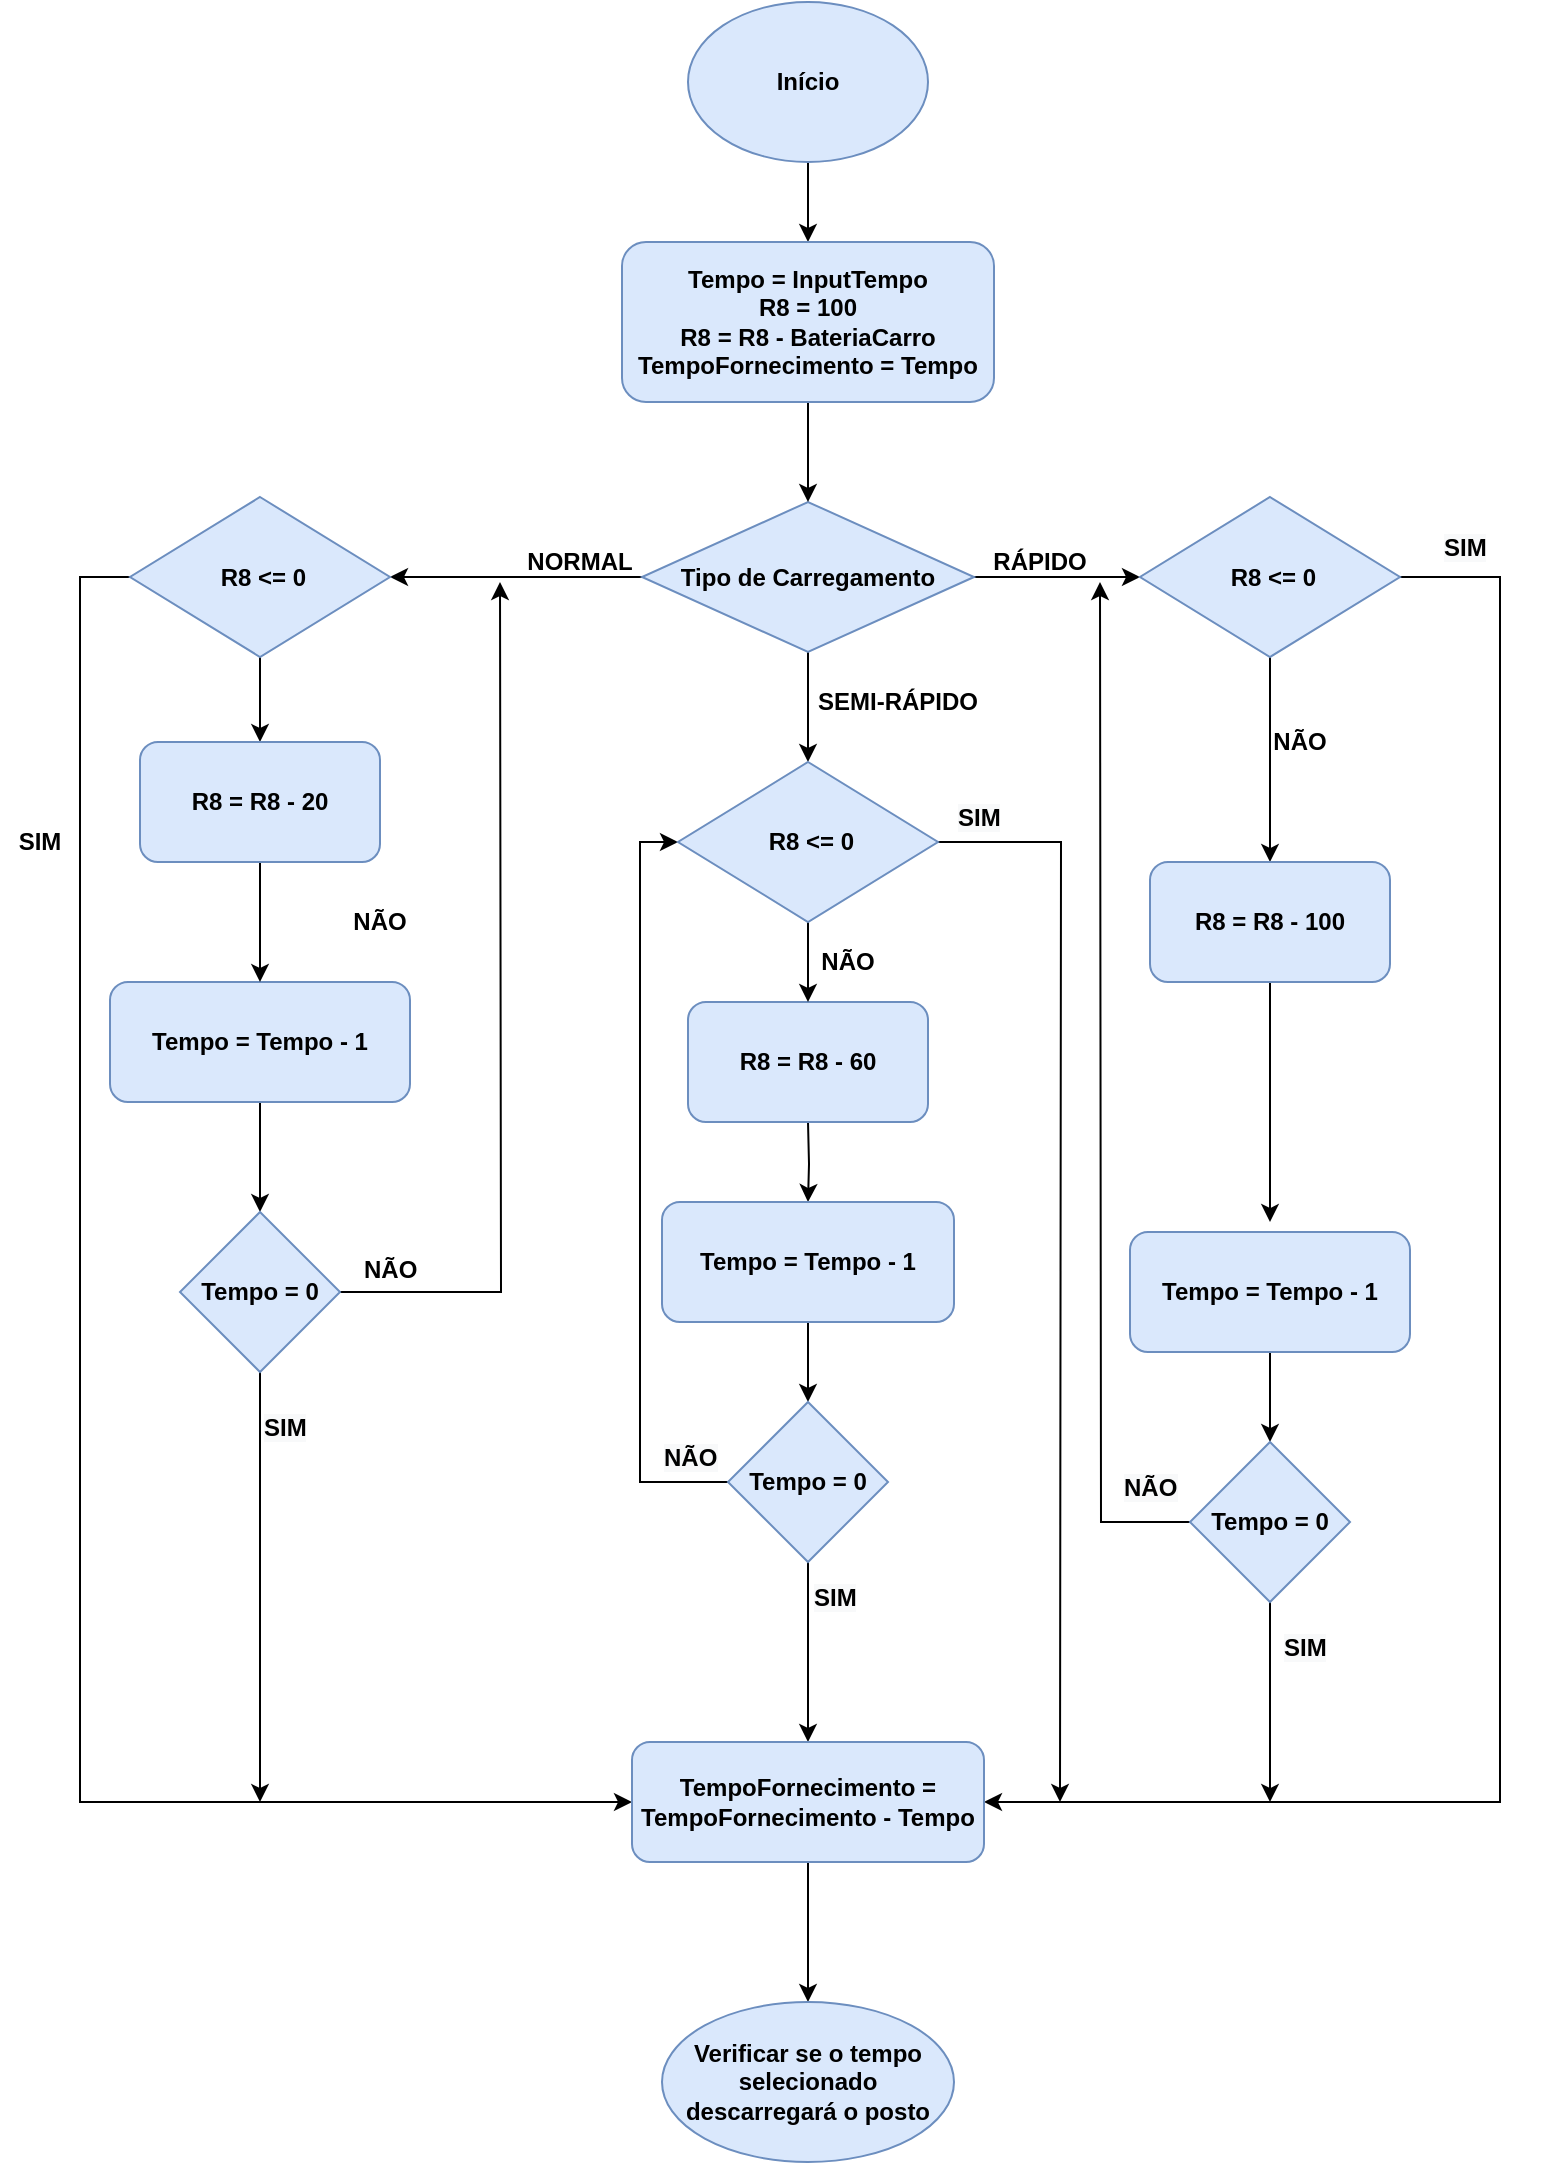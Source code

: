 <mxfile version="13.0.3" type="device"><diagram id="WyDRXe6pHSqX0tqvfSIo" name="Page-1"><mxGraphModel dx="1463" dy="2015" grid="1" gridSize="10" guides="1" tooltips="1" connect="1" arrows="1" fold="1" page="1" pageScale="1" pageWidth="827" pageHeight="1169" math="0" shadow="0"><root><mxCell id="0"/><mxCell id="1" parent="0"/><mxCell id="Aq-VCuY4O50n8GF8thXJ-1" style="edgeStyle=orthogonalEdgeStyle;rounded=0;orthogonalLoop=1;jettySize=auto;html=1;entryX=0.5;entryY=0;entryDx=0;entryDy=0;" edge="1" parent="1" source="Aq-VCuY4O50n8GF8thXJ-2" target="Aq-VCuY4O50n8GF8thXJ-37"><mxGeometry relative="1" as="geometry"/></mxCell><mxCell id="Aq-VCuY4O50n8GF8thXJ-2" value="Início" style="ellipse;whiteSpace=wrap;html=1;fillColor=#dae8fc;strokeColor=#6c8ebf;fontStyle=1" vertex="1" parent="1"><mxGeometry x="354" y="-60" width="120" height="80" as="geometry"/></mxCell><mxCell id="Aq-VCuY4O50n8GF8thXJ-3" style="edgeStyle=orthogonalEdgeStyle;rounded=0;orthogonalLoop=1;jettySize=auto;html=1;entryX=0.5;entryY=0;entryDx=0;entryDy=0;" edge="1" parent="1" source="Aq-VCuY4O50n8GF8thXJ-4" target="Aq-VCuY4O50n8GF8thXJ-15"><mxGeometry relative="1" as="geometry"/></mxCell><mxCell id="Aq-VCuY4O50n8GF8thXJ-4" value="Tempo = Tempo - 1" style="rounded=1;whiteSpace=wrap;html=1;fontStyle=1;fillColor=#dae8fc;strokeColor=#6c8ebf;" vertex="1" parent="1"><mxGeometry x="65" y="430" width="150" height="60" as="geometry"/></mxCell><mxCell id="Aq-VCuY4O50n8GF8thXJ-5" style="edgeStyle=orthogonalEdgeStyle;rounded=0;orthogonalLoop=1;jettySize=auto;html=1;entryX=1;entryY=0.5;entryDx=0;entryDy=0;" edge="1" parent="1" source="Aq-VCuY4O50n8GF8thXJ-8" target="Aq-VCuY4O50n8GF8thXJ-38"><mxGeometry relative="1" as="geometry"><mxPoint x="200" y="227.5" as="targetPoint"/></mxGeometry></mxCell><mxCell id="Aq-VCuY4O50n8GF8thXJ-6" style="edgeStyle=orthogonalEdgeStyle;rounded=0;orthogonalLoop=1;jettySize=auto;html=1;entryX=0;entryY=0.5;entryDx=0;entryDy=0;" edge="1" parent="1" source="Aq-VCuY4O50n8GF8thXJ-8"><mxGeometry relative="1" as="geometry"><mxPoint x="580" y="227.5" as="targetPoint"/></mxGeometry></mxCell><mxCell id="Aq-VCuY4O50n8GF8thXJ-7" style="edgeStyle=orthogonalEdgeStyle;rounded=0;orthogonalLoop=1;jettySize=auto;html=1;entryX=0.5;entryY=0;entryDx=0;entryDy=0;" edge="1" parent="1" source="Aq-VCuY4O50n8GF8thXJ-8"><mxGeometry relative="1" as="geometry"><mxPoint x="414" y="320" as="targetPoint"/></mxGeometry></mxCell><mxCell id="Aq-VCuY4O50n8GF8thXJ-8" value="Tipo de Carregamento" style="rhombus;whiteSpace=wrap;html=1;direction=south;fontStyle=1;fillColor=#dae8fc;strokeColor=#6c8ebf;" vertex="1" parent="1"><mxGeometry x="331" y="190" width="166" height="75" as="geometry"/></mxCell><mxCell id="Aq-VCuY4O50n8GF8thXJ-9" style="edgeStyle=orthogonalEdgeStyle;rounded=0;orthogonalLoop=1;jettySize=auto;html=1;entryX=0.5;entryY=0;entryDx=0;entryDy=0;" edge="1" parent="1"><mxGeometry relative="1" as="geometry"><mxPoint x="140" y="257.5" as="sourcePoint"/><mxPoint x="140" y="310" as="targetPoint"/></mxGeometry></mxCell><mxCell id="Aq-VCuY4O50n8GF8thXJ-10" value="NORMAL" style="text;html=1;strokeColor=none;fillColor=none;align=center;verticalAlign=middle;whiteSpace=wrap;rounded=0;fontStyle=1" vertex="1" parent="1"><mxGeometry x="280" y="210" width="40" height="20" as="geometry"/></mxCell><mxCell id="Aq-VCuY4O50n8GF8thXJ-11" value="SEMI-RÁPIDO" style="text;html=1;strokeColor=none;fillColor=none;align=center;verticalAlign=middle;whiteSpace=wrap;rounded=0;fontStyle=1" vertex="1" parent="1"><mxGeometry x="414" y="280" width="90" height="20" as="geometry"/></mxCell><mxCell id="Aq-VCuY4O50n8GF8thXJ-12" value="RÁPIDO" style="text;html=1;strokeColor=none;fillColor=none;align=center;verticalAlign=middle;whiteSpace=wrap;rounded=0;fontStyle=1" vertex="1" parent="1"><mxGeometry x="510" y="210" width="40" height="20" as="geometry"/></mxCell><mxCell id="Aq-VCuY4O50n8GF8thXJ-13" style="edgeStyle=orthogonalEdgeStyle;rounded=0;orthogonalLoop=1;jettySize=auto;html=1;" edge="1" parent="1" source="Aq-VCuY4O50n8GF8thXJ-15"><mxGeometry relative="1" as="geometry"><mxPoint x="260" y="230" as="targetPoint"/></mxGeometry></mxCell><mxCell id="Aq-VCuY4O50n8GF8thXJ-58" style="edgeStyle=orthogonalEdgeStyle;rounded=0;orthogonalLoop=1;jettySize=auto;html=1;" edge="1" parent="1" source="Aq-VCuY4O50n8GF8thXJ-15"><mxGeometry relative="1" as="geometry"><mxPoint x="140" y="840" as="targetPoint"/></mxGeometry></mxCell><mxCell id="Aq-VCuY4O50n8GF8thXJ-15" value="Tempo = 0" style="rhombus;whiteSpace=wrap;html=1;fontStyle=1;fillColor=#dae8fc;strokeColor=#6c8ebf;" vertex="1" parent="1"><mxGeometry x="100" y="545" width="80" height="80" as="geometry"/></mxCell><mxCell id="Aq-VCuY4O50n8GF8thXJ-17" value="NÃO" style="text;html=1;strokeColor=none;fillColor=none;align=center;verticalAlign=middle;whiteSpace=wrap;rounded=0;fontStyle=1" vertex="1" parent="1"><mxGeometry x="180" y="390" width="40" height="20" as="geometry"/></mxCell><mxCell id="Aq-VCuY4O50n8GF8thXJ-18" style="edgeStyle=orthogonalEdgeStyle;rounded=0;orthogonalLoop=1;jettySize=auto;html=1;entryX=0.5;entryY=0;entryDx=0;entryDy=0;" edge="1" parent="1" target="Aq-VCuY4O50n8GF8thXJ-21"><mxGeometry relative="1" as="geometry"><mxPoint x="414" y="500" as="sourcePoint"/></mxGeometry></mxCell><mxCell id="Aq-VCuY4O50n8GF8thXJ-19" value="NÃO" style="text;html=1;strokeColor=none;fillColor=none;align=center;verticalAlign=middle;whiteSpace=wrap;rounded=0;fontStyle=1" vertex="1" parent="1"><mxGeometry x="414" y="410" width="40" height="20" as="geometry"/></mxCell><mxCell id="Aq-VCuY4O50n8GF8thXJ-20" style="edgeStyle=orthogonalEdgeStyle;rounded=0;orthogonalLoop=1;jettySize=auto;html=1;entryX=0.5;entryY=0;entryDx=0;entryDy=0;" edge="1" parent="1" source="Aq-VCuY4O50n8GF8thXJ-21" target="Aq-VCuY4O50n8GF8thXJ-26"><mxGeometry relative="1" as="geometry"/></mxCell><mxCell id="Aq-VCuY4O50n8GF8thXJ-21" value="Tempo = Tempo - 1" style="rounded=1;whiteSpace=wrap;html=1;fontStyle=1;fillColor=#dae8fc;strokeColor=#6c8ebf;" vertex="1" parent="1"><mxGeometry x="341" y="540" width="146" height="60" as="geometry"/></mxCell><mxCell id="Aq-VCuY4O50n8GF8thXJ-62" style="edgeStyle=orthogonalEdgeStyle;rounded=0;orthogonalLoop=1;jettySize=auto;html=1;" edge="1" parent="1" source="Aq-VCuY4O50n8GF8thXJ-23" target="Aq-VCuY4O50n8GF8thXJ-61"><mxGeometry relative="1" as="geometry"/></mxCell><mxCell id="Aq-VCuY4O50n8GF8thXJ-23" value="Tempo = Tempo - 1" style="rounded=1;whiteSpace=wrap;html=1;fontStyle=1;fillColor=#dae8fc;strokeColor=#6c8ebf;" vertex="1" parent="1"><mxGeometry x="575" y="555" width="140" height="60" as="geometry"/></mxCell><mxCell id="Aq-VCuY4O50n8GF8thXJ-24" style="edgeStyle=orthogonalEdgeStyle;rounded=0;orthogonalLoop=1;jettySize=auto;html=1;entryX=0;entryY=0.5;entryDx=0;entryDy=0;" edge="1" parent="1" source="Aq-VCuY4O50n8GF8thXJ-26" target="Aq-VCuY4O50n8GF8thXJ-49"><mxGeometry relative="1" as="geometry"><Array as="points"><mxPoint x="330" y="680"/><mxPoint x="330" y="360"/></Array></mxGeometry></mxCell><mxCell id="Aq-VCuY4O50n8GF8thXJ-59" style="edgeStyle=orthogonalEdgeStyle;rounded=0;orthogonalLoop=1;jettySize=auto;html=1;entryX=0.5;entryY=0;entryDx=0;entryDy=0;" edge="1" parent="1" source="Aq-VCuY4O50n8GF8thXJ-26" target="Aq-VCuY4O50n8GF8thXJ-53"><mxGeometry relative="1" as="geometry"/></mxCell><mxCell id="Aq-VCuY4O50n8GF8thXJ-26" value="Tempo = 0" style="rhombus;whiteSpace=wrap;html=1;fontStyle=1;fillColor=#dae8fc;strokeColor=#6c8ebf;" vertex="1" parent="1"><mxGeometry x="374" y="640" width="80" height="80" as="geometry"/></mxCell><mxCell id="Aq-VCuY4O50n8GF8thXJ-27" style="edgeStyle=orthogonalEdgeStyle;rounded=0;orthogonalLoop=1;jettySize=auto;html=1;entryX=0.5;entryY=0;entryDx=0;entryDy=0;" edge="1" parent="1" target="Aq-VCuY4O50n8GF8thXJ-33"><mxGeometry relative="1" as="geometry"><mxPoint x="414.0" y="870" as="sourcePoint"/><Array as="points"><mxPoint x="414" y="920"/><mxPoint x="414" y="920"/></Array></mxGeometry></mxCell><mxCell id="Aq-VCuY4O50n8GF8thXJ-29" value="SIM" style="text;html=1;strokeColor=none;fillColor=none;align=center;verticalAlign=middle;whiteSpace=wrap;rounded=0;fontStyle=1" vertex="1" parent="1"><mxGeometry x="10" y="350" width="40" height="20" as="geometry"/></mxCell><mxCell id="Aq-VCuY4O50n8GF8thXJ-30" value="&lt;div&gt;&#10;&#10;&lt;!--StartFragment--&gt;&lt;span style=&quot;color: rgb(0, 0, 0); font-family: Helvetica; font-size: 12px; font-style: normal; font-variant-ligatures: normal; font-variant-caps: normal; letter-spacing: normal; orphans: 2; text-align: center; text-indent: 0px; text-transform: none; widows: 2; word-spacing: 0px; -webkit-text-stroke-width: 0px; background-color: rgb(248, 249, 250); text-decoration-style: initial; text-decoration-color: initial; float: none; display: inline !important;&quot;&gt;SIM&lt;/span&gt;&lt;!--EndFragment--&gt;&#10;&#10;&lt;/div&gt;" style="text;whiteSpace=wrap;html=1;fontStyle=1" vertex="1" parent="1"><mxGeometry x="487" y="305" width="50" height="70" as="geometry"/></mxCell><mxCell id="Aq-VCuY4O50n8GF8thXJ-31" value="&lt;div&gt;NÃO&lt;/div&gt;" style="text;whiteSpace=wrap;html=1;fontStyle=1" vertex="1" parent="1"><mxGeometry x="190" y="560" width="50" height="20" as="geometry"/></mxCell><mxCell id="Aq-VCuY4O50n8GF8thXJ-32" value="&lt;div&gt;&#10;&#10;&lt;!--StartFragment--&gt;&lt;span style=&quot;color: rgb(0, 0, 0); font-family: Helvetica; font-size: 12px; font-style: normal; font-variant-ligatures: normal; font-variant-caps: normal; letter-spacing: normal; orphans: 2; text-align: left; text-indent: 0px; text-transform: none; widows: 2; word-spacing: 0px; -webkit-text-stroke-width: 0px; background-color: rgb(248, 249, 250); text-decoration-style: initial; text-decoration-color: initial; float: none; display: inline !important;&quot;&gt;NÃO&lt;/span&gt;&lt;!--EndFragment--&gt;&#10;&#10;&lt;/div&gt;" style="text;whiteSpace=wrap;html=1;fontStyle=1" vertex="1" parent="1"><mxGeometry x="340" y="625" width="50" height="70" as="geometry"/></mxCell><mxCell id="Aq-VCuY4O50n8GF8thXJ-33" value="Verificar se o tempo selecionado descarregará o posto" style="ellipse;whiteSpace=wrap;html=1;fontStyle=1;fillColor=#dae8fc;strokeColor=#6c8ebf;" vertex="1" parent="1"><mxGeometry x="341" y="940" width="146" height="80" as="geometry"/></mxCell><mxCell id="Aq-VCuY4O50n8GF8thXJ-34" value="&lt;div&gt;&#10;&#10;&lt;!--StartFragment--&gt;&lt;span style=&quot;color: rgb(0, 0, 0); font-family: Helvetica; font-size: 12px; font-style: normal; font-variant-ligatures: normal; font-variant-caps: normal; letter-spacing: normal; orphans: 2; text-align: center; text-indent: 0px; text-transform: none; widows: 2; word-spacing: 0px; -webkit-text-stroke-width: 0px; background-color: rgb(248, 249, 250); text-decoration-style: initial; text-decoration-color: initial; float: none; display: inline !important;&quot;&gt;SIM&lt;/span&gt;&lt;!--EndFragment--&gt;&#10;&#10;&lt;/div&gt;" style="text;whiteSpace=wrap;html=1;fontStyle=1" vertex="1" parent="1"><mxGeometry x="140" y="610" width="50" height="70" as="geometry"/></mxCell><mxCell id="Aq-VCuY4O50n8GF8thXJ-35" value="&lt;div&gt;&#10;&#10;&lt;!--StartFragment--&gt;&lt;span style=&quot;color: rgb(0, 0, 0); font-family: Helvetica; font-size: 12px; font-style: normal; font-variant-ligatures: normal; font-variant-caps: normal; letter-spacing: normal; orphans: 2; text-align: center; text-indent: 0px; text-transform: none; widows: 2; word-spacing: 0px; -webkit-text-stroke-width: 0px; background-color: rgb(248, 249, 250); text-decoration-style: initial; text-decoration-color: initial; float: none; display: inline !important;&quot;&gt;SIM&lt;/span&gt;&lt;!--EndFragment--&gt;&#10;&#10;&lt;/div&gt;" style="text;whiteSpace=wrap;html=1;fontStyle=1" vertex="1" parent="1"><mxGeometry x="415" y="695" width="50" height="70" as="geometry"/></mxCell><mxCell id="Aq-VCuY4O50n8GF8thXJ-36" style="edgeStyle=orthogonalEdgeStyle;rounded=0;orthogonalLoop=1;jettySize=auto;html=1;entryX=0;entryY=0.5;entryDx=0;entryDy=0;" edge="1" parent="1" source="Aq-VCuY4O50n8GF8thXJ-37" target="Aq-VCuY4O50n8GF8thXJ-8"><mxGeometry relative="1" as="geometry"/></mxCell><mxCell id="Aq-VCuY4O50n8GF8thXJ-37" value="Tempo = InputTempo&lt;br&gt;R8 = 100&lt;br&gt;R8 = R8 - BateriaCarro&lt;br&gt;TempoFornecimento = Tempo" style="rounded=1;whiteSpace=wrap;html=1;fillColor=#dae8fc;strokeColor=#6c8ebf;fontStyle=1" vertex="1" parent="1"><mxGeometry x="321" y="60" width="186" height="80" as="geometry"/></mxCell><mxCell id="Aq-VCuY4O50n8GF8thXJ-56" style="edgeStyle=orthogonalEdgeStyle;rounded=0;orthogonalLoop=1;jettySize=auto;html=1;entryX=0;entryY=0.5;entryDx=0;entryDy=0;" edge="1" parent="1" source="Aq-VCuY4O50n8GF8thXJ-38" target="Aq-VCuY4O50n8GF8thXJ-53"><mxGeometry relative="1" as="geometry"><Array as="points"><mxPoint x="50" y="227"/><mxPoint x="50" y="840"/></Array></mxGeometry></mxCell><mxCell id="Aq-VCuY4O50n8GF8thXJ-38" value="&amp;nbsp;R8 &amp;lt;= 0" style="rhombus;whiteSpace=wrap;html=1;fontStyle=1;fillColor=#dae8fc;strokeColor=#6c8ebf;" vertex="1" parent="1"><mxGeometry x="75" y="187.5" width="130" height="80" as="geometry"/></mxCell><mxCell id="Aq-VCuY4O50n8GF8thXJ-39" style="edgeStyle=orthogonalEdgeStyle;rounded=0;orthogonalLoop=1;jettySize=auto;html=1;entryX=0.5;entryY=0;entryDx=0;entryDy=0;" edge="1" parent="1" source="Aq-VCuY4O50n8GF8thXJ-40" target="Aq-VCuY4O50n8GF8thXJ-4"><mxGeometry relative="1" as="geometry"/></mxCell><mxCell id="Aq-VCuY4O50n8GF8thXJ-40" value="R8 = R8 - 20" style="rounded=1;whiteSpace=wrap;html=1;fontStyle=1;fillColor=#dae8fc;strokeColor=#6c8ebf;" vertex="1" parent="1"><mxGeometry x="80" y="310" width="120" height="60" as="geometry"/></mxCell><mxCell id="Aq-VCuY4O50n8GF8thXJ-41" style="edgeStyle=orthogonalEdgeStyle;rounded=0;orthogonalLoop=1;jettySize=auto;html=1;" edge="1" parent="1" source="Aq-VCuY4O50n8GF8thXJ-43" target="Aq-VCuY4O50n8GF8thXJ-45"><mxGeometry relative="1" as="geometry"/></mxCell><mxCell id="Aq-VCuY4O50n8GF8thXJ-42" style="edgeStyle=orthogonalEdgeStyle;rounded=0;orthogonalLoop=1;jettySize=auto;html=1;entryX=1;entryY=0.5;entryDx=0;entryDy=0;" edge="1" parent="1" source="Aq-VCuY4O50n8GF8thXJ-43" target="Aq-VCuY4O50n8GF8thXJ-53"><mxGeometry relative="1" as="geometry"><mxPoint x="520" y="840" as="targetPoint"/><Array as="points"><mxPoint x="760" y="227"/><mxPoint x="760" y="840"/></Array></mxGeometry></mxCell><mxCell id="Aq-VCuY4O50n8GF8thXJ-43" value="&amp;nbsp;R8 &amp;lt;= 0" style="rhombus;whiteSpace=wrap;html=1;fontStyle=1;fillColor=#dae8fc;strokeColor=#6c8ebf;" vertex="1" parent="1"><mxGeometry x="580" y="187.5" width="130" height="80" as="geometry"/></mxCell><mxCell id="Aq-VCuY4O50n8GF8thXJ-44" style="edgeStyle=orthogonalEdgeStyle;rounded=0;orthogonalLoop=1;jettySize=auto;html=1;" edge="1" parent="1" source="Aq-VCuY4O50n8GF8thXJ-45"><mxGeometry relative="1" as="geometry"><mxPoint x="645" y="550" as="targetPoint"/></mxGeometry></mxCell><mxCell id="Aq-VCuY4O50n8GF8thXJ-45" value="&lt;span&gt;R8 = R8 - 100&lt;/span&gt;" style="rounded=1;whiteSpace=wrap;html=1;fontStyle=1;fillColor=#dae8fc;strokeColor=#6c8ebf;" vertex="1" parent="1"><mxGeometry x="585" y="370" width="120" height="60" as="geometry"/></mxCell><mxCell id="Aq-VCuY4O50n8GF8thXJ-46" value="&lt;span&gt;R8 = R8 - 60&lt;/span&gt;" style="rounded=1;whiteSpace=wrap;html=1;fontStyle=1;fillColor=#dae8fc;strokeColor=#6c8ebf;" vertex="1" parent="1"><mxGeometry x="354" y="440" width="120" height="60" as="geometry"/></mxCell><mxCell id="Aq-VCuY4O50n8GF8thXJ-47" style="edgeStyle=orthogonalEdgeStyle;rounded=0;orthogonalLoop=1;jettySize=auto;html=1;entryX=0.5;entryY=0;entryDx=0;entryDy=0;" edge="1" parent="1" source="Aq-VCuY4O50n8GF8thXJ-49" target="Aq-VCuY4O50n8GF8thXJ-46"><mxGeometry relative="1" as="geometry"/></mxCell><mxCell id="Aq-VCuY4O50n8GF8thXJ-57" style="edgeStyle=orthogonalEdgeStyle;rounded=0;orthogonalLoop=1;jettySize=auto;html=1;" edge="1" parent="1" source="Aq-VCuY4O50n8GF8thXJ-49"><mxGeometry relative="1" as="geometry"><mxPoint x="540" y="840" as="targetPoint"/></mxGeometry></mxCell><mxCell id="Aq-VCuY4O50n8GF8thXJ-49" value="&amp;nbsp;R8 &amp;lt;= 0" style="rhombus;whiteSpace=wrap;html=1;fontStyle=1;fillColor=#dae8fc;strokeColor=#6c8ebf;" vertex="1" parent="1"><mxGeometry x="349" y="320" width="130" height="80" as="geometry"/></mxCell><mxCell id="Aq-VCuY4O50n8GF8thXJ-50" value="NÃO" style="text;html=1;strokeColor=none;fillColor=none;align=center;verticalAlign=middle;whiteSpace=wrap;rounded=0;fontStyle=1" vertex="1" parent="1"><mxGeometry x="640" y="300" width="40" height="20" as="geometry"/></mxCell><mxCell id="Aq-VCuY4O50n8GF8thXJ-51" value="&lt;div&gt;&#10;&#10;&lt;!--StartFragment--&gt;&lt;span style=&quot;color: rgb(0, 0, 0); font-family: Helvetica; font-size: 12px; font-style: normal; font-variant-ligatures: normal; font-variant-caps: normal; letter-spacing: normal; orphans: 2; text-align: center; text-indent: 0px; text-transform: none; widows: 2; word-spacing: 0px; -webkit-text-stroke-width: 0px; background-color: rgb(248, 249, 250); text-decoration-style: initial; text-decoration-color: initial; float: none; display: inline !important;&quot;&gt;SIM&lt;/span&gt;&lt;!--EndFragment--&gt;&#10;&#10;&lt;/div&gt;" style="text;whiteSpace=wrap;html=1;fontStyle=1" vertex="1" parent="1"><mxGeometry x="730" y="170" width="50" height="70" as="geometry"/></mxCell><mxCell id="Aq-VCuY4O50n8GF8thXJ-53" value="&lt;b&gt;TempoFornecimento = TempoFornecimento - Tempo&lt;/b&gt;" style="rounded=1;whiteSpace=wrap;html=1;fillColor=#dae8fc;strokeColor=#6c8ebf;" vertex="1" parent="1"><mxGeometry x="326" y="810" width="176" height="60" as="geometry"/></mxCell><mxCell id="Aq-VCuY4O50n8GF8thXJ-63" style="edgeStyle=orthogonalEdgeStyle;rounded=0;orthogonalLoop=1;jettySize=auto;html=1;" edge="1" parent="1" source="Aq-VCuY4O50n8GF8thXJ-61"><mxGeometry relative="1" as="geometry"><mxPoint x="645" y="840" as="targetPoint"/></mxGeometry></mxCell><mxCell id="Aq-VCuY4O50n8GF8thXJ-64" style="edgeStyle=orthogonalEdgeStyle;rounded=0;orthogonalLoop=1;jettySize=auto;html=1;" edge="1" parent="1" source="Aq-VCuY4O50n8GF8thXJ-61"><mxGeometry relative="1" as="geometry"><mxPoint x="560" y="230" as="targetPoint"/></mxGeometry></mxCell><mxCell id="Aq-VCuY4O50n8GF8thXJ-61" value="Tempo = 0" style="rhombus;whiteSpace=wrap;html=1;fontStyle=1;fillColor=#dae8fc;strokeColor=#6c8ebf;" vertex="1" parent="1"><mxGeometry x="605" y="660" width="80" height="80" as="geometry"/></mxCell><mxCell id="Aq-VCuY4O50n8GF8thXJ-65" value="&lt;div&gt;&#10;&#10;&lt;!--StartFragment--&gt;&lt;span style=&quot;color: rgb(0, 0, 0); font-family: Helvetica; font-size: 12px; font-style: normal; font-variant-ligatures: normal; font-variant-caps: normal; letter-spacing: normal; orphans: 2; text-align: left; text-indent: 0px; text-transform: none; widows: 2; word-spacing: 0px; -webkit-text-stroke-width: 0px; background-color: rgb(248, 249, 250); text-decoration-style: initial; text-decoration-color: initial; float: none; display: inline !important;&quot;&gt;NÃO&lt;/span&gt;&lt;!--EndFragment--&gt;&#10;&#10;&lt;/div&gt;" style="text;whiteSpace=wrap;html=1;fontStyle=1" vertex="1" parent="1"><mxGeometry x="570" y="640" width="50" height="70" as="geometry"/></mxCell><mxCell id="Aq-VCuY4O50n8GF8thXJ-67" value="&lt;div&gt;&#10;&#10;&lt;!--StartFragment--&gt;&lt;span style=&quot;color: rgb(0, 0, 0); font-family: Helvetica; font-size: 12px; font-style: normal; font-variant-ligatures: normal; font-variant-caps: normal; letter-spacing: normal; orphans: 2; text-align: center; text-indent: 0px; text-transform: none; widows: 2; word-spacing: 0px; -webkit-text-stroke-width: 0px; background-color: rgb(248, 249, 250); text-decoration-style: initial; text-decoration-color: initial; float: none; display: inline !important;&quot;&gt;SIM&lt;/span&gt;&lt;!--EndFragment--&gt;&#10;&#10;&lt;/div&gt;" style="text;whiteSpace=wrap;html=1;fontStyle=1" vertex="1" parent="1"><mxGeometry x="650" y="720" width="50" height="70" as="geometry"/></mxCell></root></mxGraphModel></diagram></mxfile>
